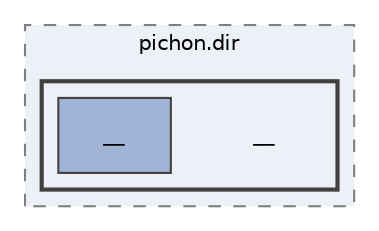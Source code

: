 digraph "/home/francisco/Projects/gameEngines/Pong/build/pichon/src/CMakeFiles/pichon.dir/__"
{
 // LATEX_PDF_SIZE
  edge [fontname="Helvetica",fontsize="10",labelfontname="Helvetica",labelfontsize="10"];
  node [fontname="Helvetica",fontsize="10",shape=record];
  compound=true
  subgraph clusterdir_de727f27aa760057c0bb6bd19c0e2b2c {
    graph [ bgcolor="#edf0f7", pencolor="grey50", style="filled,dashed,", label="pichon.dir", fontname="Helvetica", fontsize="10", URL="dir_de727f27aa760057c0bb6bd19c0e2b2c.html"]
  subgraph clusterdir_eecc2c2b247c44f0a3413a55c3154259 {
    graph [ bgcolor="#edf0f7", pencolor="grey25", style="filled,bold,", label="", fontname="Helvetica", fontsize="10", URL="dir_eecc2c2b247c44f0a3413a55c3154259.html"]
    dir_eecc2c2b247c44f0a3413a55c3154259 [shape=plaintext, label="__"];
  dir_8e181973ff4ac3c6c33fb164a66c9b89 [shape=box, label="__", style="filled,", fillcolor="#a2b4d6", color="grey25", URL="dir_8e181973ff4ac3c6c33fb164a66c9b89.html"];
  }
  }
}
